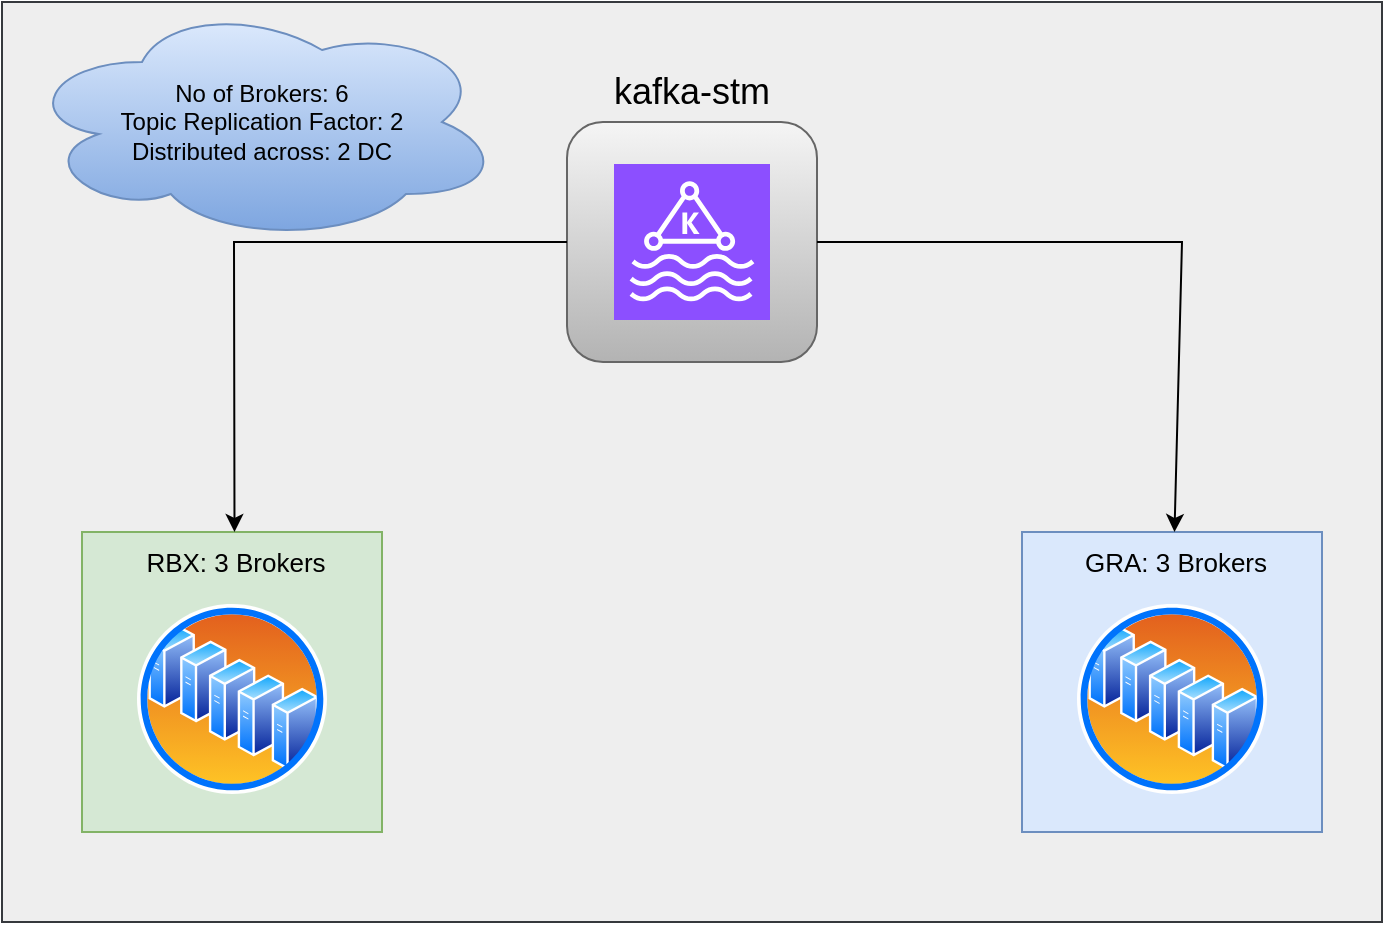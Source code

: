 <mxfile version="24.7.10">
  <diagram name="Page-1" id="D6rCWgWzXRwU0HOrijuy">
    <mxGraphModel dx="954" dy="505" grid="1" gridSize="10" guides="1" tooltips="1" connect="1" arrows="1" fold="1" page="1" pageScale="1" pageWidth="827" pageHeight="1169" math="0" shadow="0">
      <root>
        <mxCell id="0" />
        <mxCell id="1" parent="0" />
        <mxCell id="bnOTAv7IadEaedXV0A4L-1" value="" style="rounded=0;whiteSpace=wrap;html=1;fillColor=#eeeeee;strokeColor=#36393d;" parent="1" vertex="1">
          <mxGeometry x="100" y="170" width="690" height="460" as="geometry" />
        </mxCell>
        <mxCell id="bnOTAv7IadEaedXV0A4L-3" value="" style="rounded=1;whiteSpace=wrap;html=1;fillColor=#f5f5f5;strokeColor=#666666;gradientColor=#b3b3b3;" parent="1" vertex="1">
          <mxGeometry x="382.5" y="230" width="125" height="120" as="geometry" />
        </mxCell>
        <mxCell id="bnOTAv7IadEaedXV0A4L-2" value="&lt;font style=&quot;font-size: 18px;&quot;&gt;kafka-stm&lt;/font&gt;" style="text;html=1;align=center;verticalAlign=middle;whiteSpace=wrap;rounded=0;" parent="1" vertex="1">
          <mxGeometry x="385" y="200" width="120" height="30" as="geometry" />
        </mxCell>
        <mxCell id="bnOTAv7IadEaedXV0A4L-17" value="" style="sketch=0;points=[[0,0,0],[0.25,0,0],[0.5,0,0],[0.75,0,0],[1,0,0],[0,1,0],[0.25,1,0],[0.5,1,0],[0.75,1,0],[1,1,0],[0,0.25,0],[0,0.5,0],[0,0.75,0],[1,0.25,0],[1,0.5,0],[1,0.75,0]];outlineConnect=0;fontColor=#232F3E;fillColor=#8C4FFF;strokeColor=#ffffff;dashed=0;verticalLabelPosition=bottom;verticalAlign=top;align=center;html=1;fontSize=12;fontStyle=0;aspect=fixed;shape=mxgraph.aws4.resourceIcon;resIcon=mxgraph.aws4.managed_streaming_for_kafka;" parent="1" vertex="1">
          <mxGeometry x="406" y="251" width="78" height="78" as="geometry" />
        </mxCell>
        <mxCell id="bnOTAv7IadEaedXV0A4L-18" value="" style="whiteSpace=wrap;html=1;aspect=fixed;fillColor=#d5e8d4;strokeColor=#82b366;" parent="1" vertex="1">
          <mxGeometry x="140" y="435" width="150" height="150" as="geometry" />
        </mxCell>
        <mxCell id="bnOTAv7IadEaedXV0A4L-19" value="" style="image;aspect=fixed;perimeter=ellipsePerimeter;html=1;align=center;shadow=0;dashed=0;spacingTop=3;image=img/lib/active_directory/server_farm.svg;" parent="1" vertex="1">
          <mxGeometry x="167.5" y="471" width="95" height="95" as="geometry" />
        </mxCell>
        <mxCell id="bnOTAv7IadEaedXV0A4L-20" value="&lt;font style=&quot;font-size: 13px;&quot;&gt;RBX: 3 Brokers&lt;/font&gt;" style="text;html=1;align=center;verticalAlign=middle;whiteSpace=wrap;rounded=0;" parent="1" vertex="1">
          <mxGeometry x="167.5" y="435" width="97.5" height="30" as="geometry" />
        </mxCell>
        <mxCell id="bnOTAv7IadEaedXV0A4L-21" value="" style="whiteSpace=wrap;html=1;aspect=fixed;fillColor=#dae8fc;strokeColor=#6c8ebf;" parent="1" vertex="1">
          <mxGeometry x="610" y="435" width="150" height="150" as="geometry" />
        </mxCell>
        <mxCell id="bnOTAv7IadEaedXV0A4L-22" value="" style="image;aspect=fixed;perimeter=ellipsePerimeter;html=1;align=center;shadow=0;dashed=0;spacingTop=3;image=img/lib/active_directory/server_farm.svg;" parent="1" vertex="1">
          <mxGeometry x="637.5" y="471" width="95" height="95" as="geometry" />
        </mxCell>
        <mxCell id="bnOTAv7IadEaedXV0A4L-23" value="&lt;font style=&quot;font-size: 13px;&quot;&gt;GRA: 3 Brokers&lt;/font&gt;" style="text;html=1;align=center;verticalAlign=middle;whiteSpace=wrap;rounded=0;" parent="1" vertex="1">
          <mxGeometry x="637.5" y="435" width="97.5" height="30" as="geometry" />
        </mxCell>
        <mxCell id="bnOTAv7IadEaedXV0A4L-30" value="" style="endArrow=classic;html=1;rounded=0;entryX=0.5;entryY=0;entryDx=0;entryDy=0;exitX=0;exitY=0.5;exitDx=0;exitDy=0;" parent="1" source="bnOTAv7IadEaedXV0A4L-3" target="bnOTAv7IadEaedXV0A4L-20" edge="1">
          <mxGeometry width="50" height="50" relative="1" as="geometry">
            <mxPoint x="370" y="270" as="sourcePoint" />
            <mxPoint x="320" y="320" as="targetPoint" />
            <Array as="points">
              <mxPoint x="216" y="290" />
            </Array>
          </mxGeometry>
        </mxCell>
        <mxCell id="bnOTAv7IadEaedXV0A4L-32" value="" style="endArrow=classic;html=1;rounded=0;entryX=0.5;entryY=0;entryDx=0;entryDy=0;exitX=1;exitY=0.5;exitDx=0;exitDy=0;" parent="1" source="bnOTAv7IadEaedXV0A4L-3" target="bnOTAv7IadEaedXV0A4L-23" edge="1">
          <mxGeometry width="50" height="50" relative="1" as="geometry">
            <mxPoint x="580" y="320" as="sourcePoint" />
            <mxPoint x="687" y="260" as="targetPoint" />
            <Array as="points">
              <mxPoint x="620" y="290" />
              <mxPoint x="690" y="290" />
            </Array>
          </mxGeometry>
        </mxCell>
        <mxCell id="bnOTAv7IadEaedXV0A4L-34" value="No of Brokers: 6&lt;br&gt;Topic Replication Factor: 2&lt;br&gt;Distributed across: 2 DC" style="ellipse;shape=cloud;whiteSpace=wrap;html=1;fillColor=#dae8fc;strokeColor=#6c8ebf;gradientColor=#7ea6e0;" parent="1" vertex="1">
          <mxGeometry x="110" y="170" width="240" height="120" as="geometry" />
        </mxCell>
      </root>
    </mxGraphModel>
  </diagram>
</mxfile>
